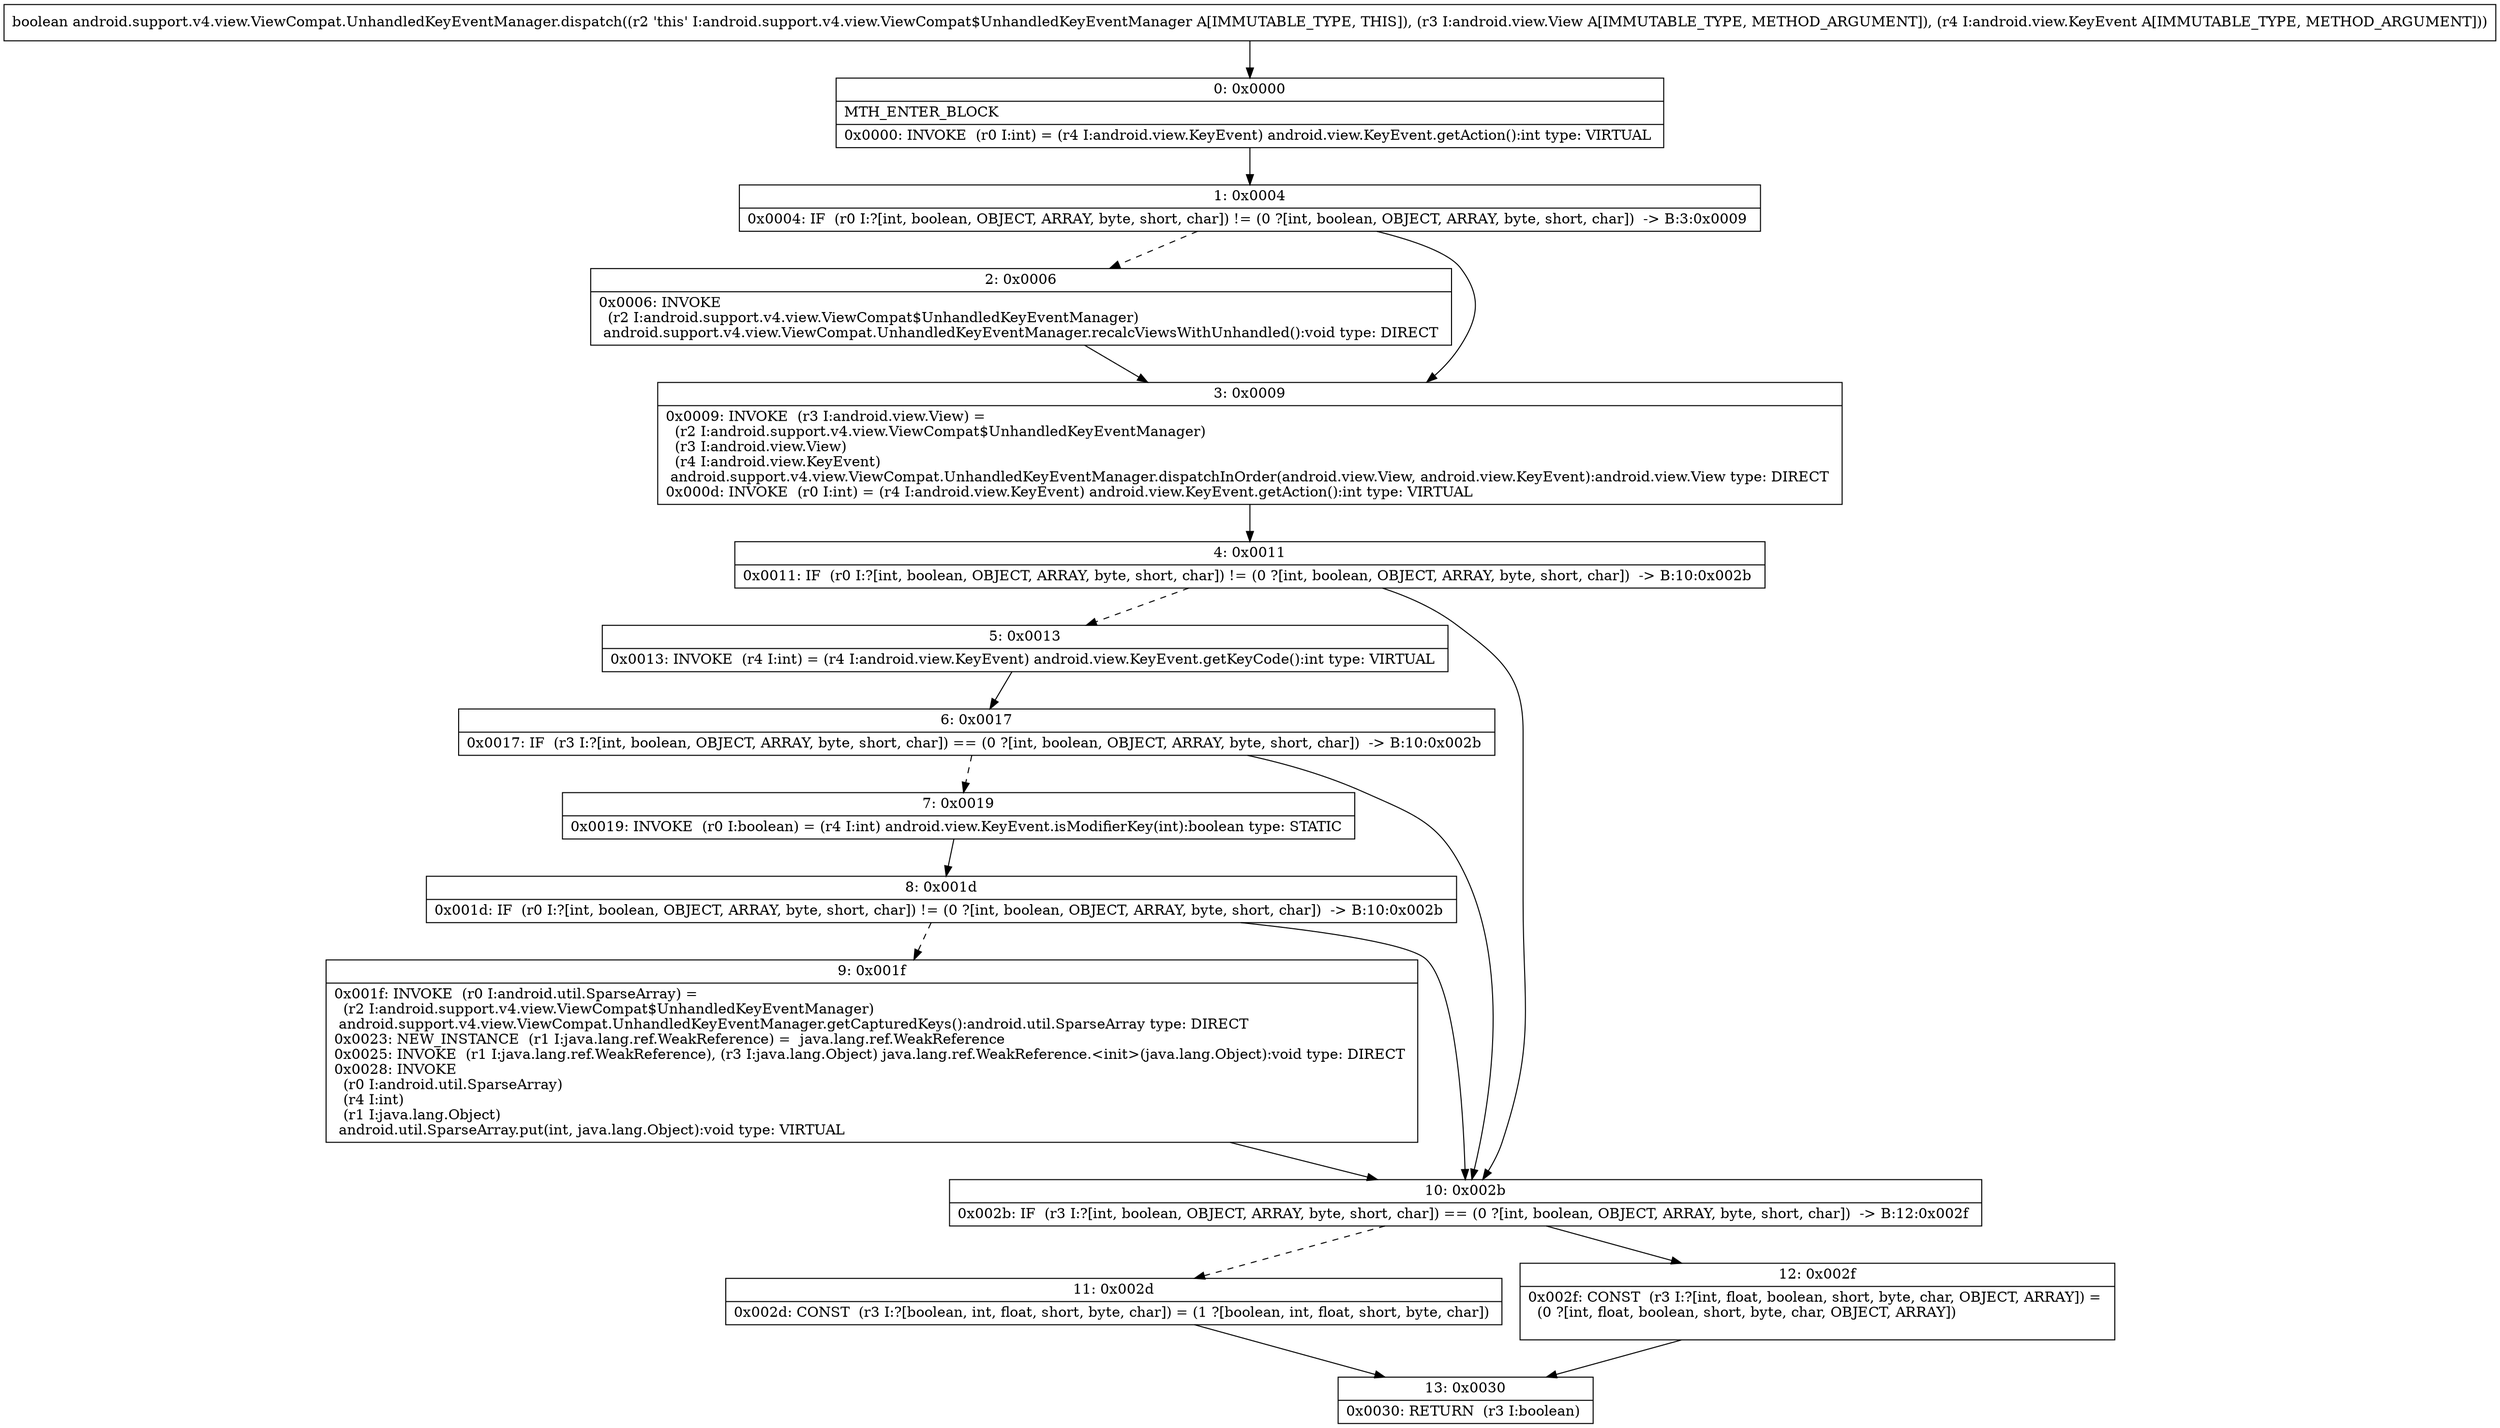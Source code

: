 digraph "CFG forandroid.support.v4.view.ViewCompat.UnhandledKeyEventManager.dispatch(Landroid\/view\/View;Landroid\/view\/KeyEvent;)Z" {
Node_0 [shape=record,label="{0\:\ 0x0000|MTH_ENTER_BLOCK\l|0x0000: INVOKE  (r0 I:int) = (r4 I:android.view.KeyEvent) android.view.KeyEvent.getAction():int type: VIRTUAL \l}"];
Node_1 [shape=record,label="{1\:\ 0x0004|0x0004: IF  (r0 I:?[int, boolean, OBJECT, ARRAY, byte, short, char]) != (0 ?[int, boolean, OBJECT, ARRAY, byte, short, char])  \-\> B:3:0x0009 \l}"];
Node_2 [shape=record,label="{2\:\ 0x0006|0x0006: INVOKE  \l  (r2 I:android.support.v4.view.ViewCompat$UnhandledKeyEventManager)\l android.support.v4.view.ViewCompat.UnhandledKeyEventManager.recalcViewsWithUnhandled():void type: DIRECT \l}"];
Node_3 [shape=record,label="{3\:\ 0x0009|0x0009: INVOKE  (r3 I:android.view.View) = \l  (r2 I:android.support.v4.view.ViewCompat$UnhandledKeyEventManager)\l  (r3 I:android.view.View)\l  (r4 I:android.view.KeyEvent)\l android.support.v4.view.ViewCompat.UnhandledKeyEventManager.dispatchInOrder(android.view.View, android.view.KeyEvent):android.view.View type: DIRECT \l0x000d: INVOKE  (r0 I:int) = (r4 I:android.view.KeyEvent) android.view.KeyEvent.getAction():int type: VIRTUAL \l}"];
Node_4 [shape=record,label="{4\:\ 0x0011|0x0011: IF  (r0 I:?[int, boolean, OBJECT, ARRAY, byte, short, char]) != (0 ?[int, boolean, OBJECT, ARRAY, byte, short, char])  \-\> B:10:0x002b \l}"];
Node_5 [shape=record,label="{5\:\ 0x0013|0x0013: INVOKE  (r4 I:int) = (r4 I:android.view.KeyEvent) android.view.KeyEvent.getKeyCode():int type: VIRTUAL \l}"];
Node_6 [shape=record,label="{6\:\ 0x0017|0x0017: IF  (r3 I:?[int, boolean, OBJECT, ARRAY, byte, short, char]) == (0 ?[int, boolean, OBJECT, ARRAY, byte, short, char])  \-\> B:10:0x002b \l}"];
Node_7 [shape=record,label="{7\:\ 0x0019|0x0019: INVOKE  (r0 I:boolean) = (r4 I:int) android.view.KeyEvent.isModifierKey(int):boolean type: STATIC \l}"];
Node_8 [shape=record,label="{8\:\ 0x001d|0x001d: IF  (r0 I:?[int, boolean, OBJECT, ARRAY, byte, short, char]) != (0 ?[int, boolean, OBJECT, ARRAY, byte, short, char])  \-\> B:10:0x002b \l}"];
Node_9 [shape=record,label="{9\:\ 0x001f|0x001f: INVOKE  (r0 I:android.util.SparseArray) = \l  (r2 I:android.support.v4.view.ViewCompat$UnhandledKeyEventManager)\l android.support.v4.view.ViewCompat.UnhandledKeyEventManager.getCapturedKeys():android.util.SparseArray type: DIRECT \l0x0023: NEW_INSTANCE  (r1 I:java.lang.ref.WeakReference) =  java.lang.ref.WeakReference \l0x0025: INVOKE  (r1 I:java.lang.ref.WeakReference), (r3 I:java.lang.Object) java.lang.ref.WeakReference.\<init\>(java.lang.Object):void type: DIRECT \l0x0028: INVOKE  \l  (r0 I:android.util.SparseArray)\l  (r4 I:int)\l  (r1 I:java.lang.Object)\l android.util.SparseArray.put(int, java.lang.Object):void type: VIRTUAL \l}"];
Node_10 [shape=record,label="{10\:\ 0x002b|0x002b: IF  (r3 I:?[int, boolean, OBJECT, ARRAY, byte, short, char]) == (0 ?[int, boolean, OBJECT, ARRAY, byte, short, char])  \-\> B:12:0x002f \l}"];
Node_11 [shape=record,label="{11\:\ 0x002d|0x002d: CONST  (r3 I:?[boolean, int, float, short, byte, char]) = (1 ?[boolean, int, float, short, byte, char]) \l}"];
Node_12 [shape=record,label="{12\:\ 0x002f|0x002f: CONST  (r3 I:?[int, float, boolean, short, byte, char, OBJECT, ARRAY]) = \l  (0 ?[int, float, boolean, short, byte, char, OBJECT, ARRAY])\l \l}"];
Node_13 [shape=record,label="{13\:\ 0x0030|0x0030: RETURN  (r3 I:boolean) \l}"];
MethodNode[shape=record,label="{boolean android.support.v4.view.ViewCompat.UnhandledKeyEventManager.dispatch((r2 'this' I:android.support.v4.view.ViewCompat$UnhandledKeyEventManager A[IMMUTABLE_TYPE, THIS]), (r3 I:android.view.View A[IMMUTABLE_TYPE, METHOD_ARGUMENT]), (r4 I:android.view.KeyEvent A[IMMUTABLE_TYPE, METHOD_ARGUMENT])) }"];
MethodNode -> Node_0;
Node_0 -> Node_1;
Node_1 -> Node_2[style=dashed];
Node_1 -> Node_3;
Node_2 -> Node_3;
Node_3 -> Node_4;
Node_4 -> Node_5[style=dashed];
Node_4 -> Node_10;
Node_5 -> Node_6;
Node_6 -> Node_7[style=dashed];
Node_6 -> Node_10;
Node_7 -> Node_8;
Node_8 -> Node_9[style=dashed];
Node_8 -> Node_10;
Node_9 -> Node_10;
Node_10 -> Node_11[style=dashed];
Node_10 -> Node_12;
Node_11 -> Node_13;
Node_12 -> Node_13;
}

